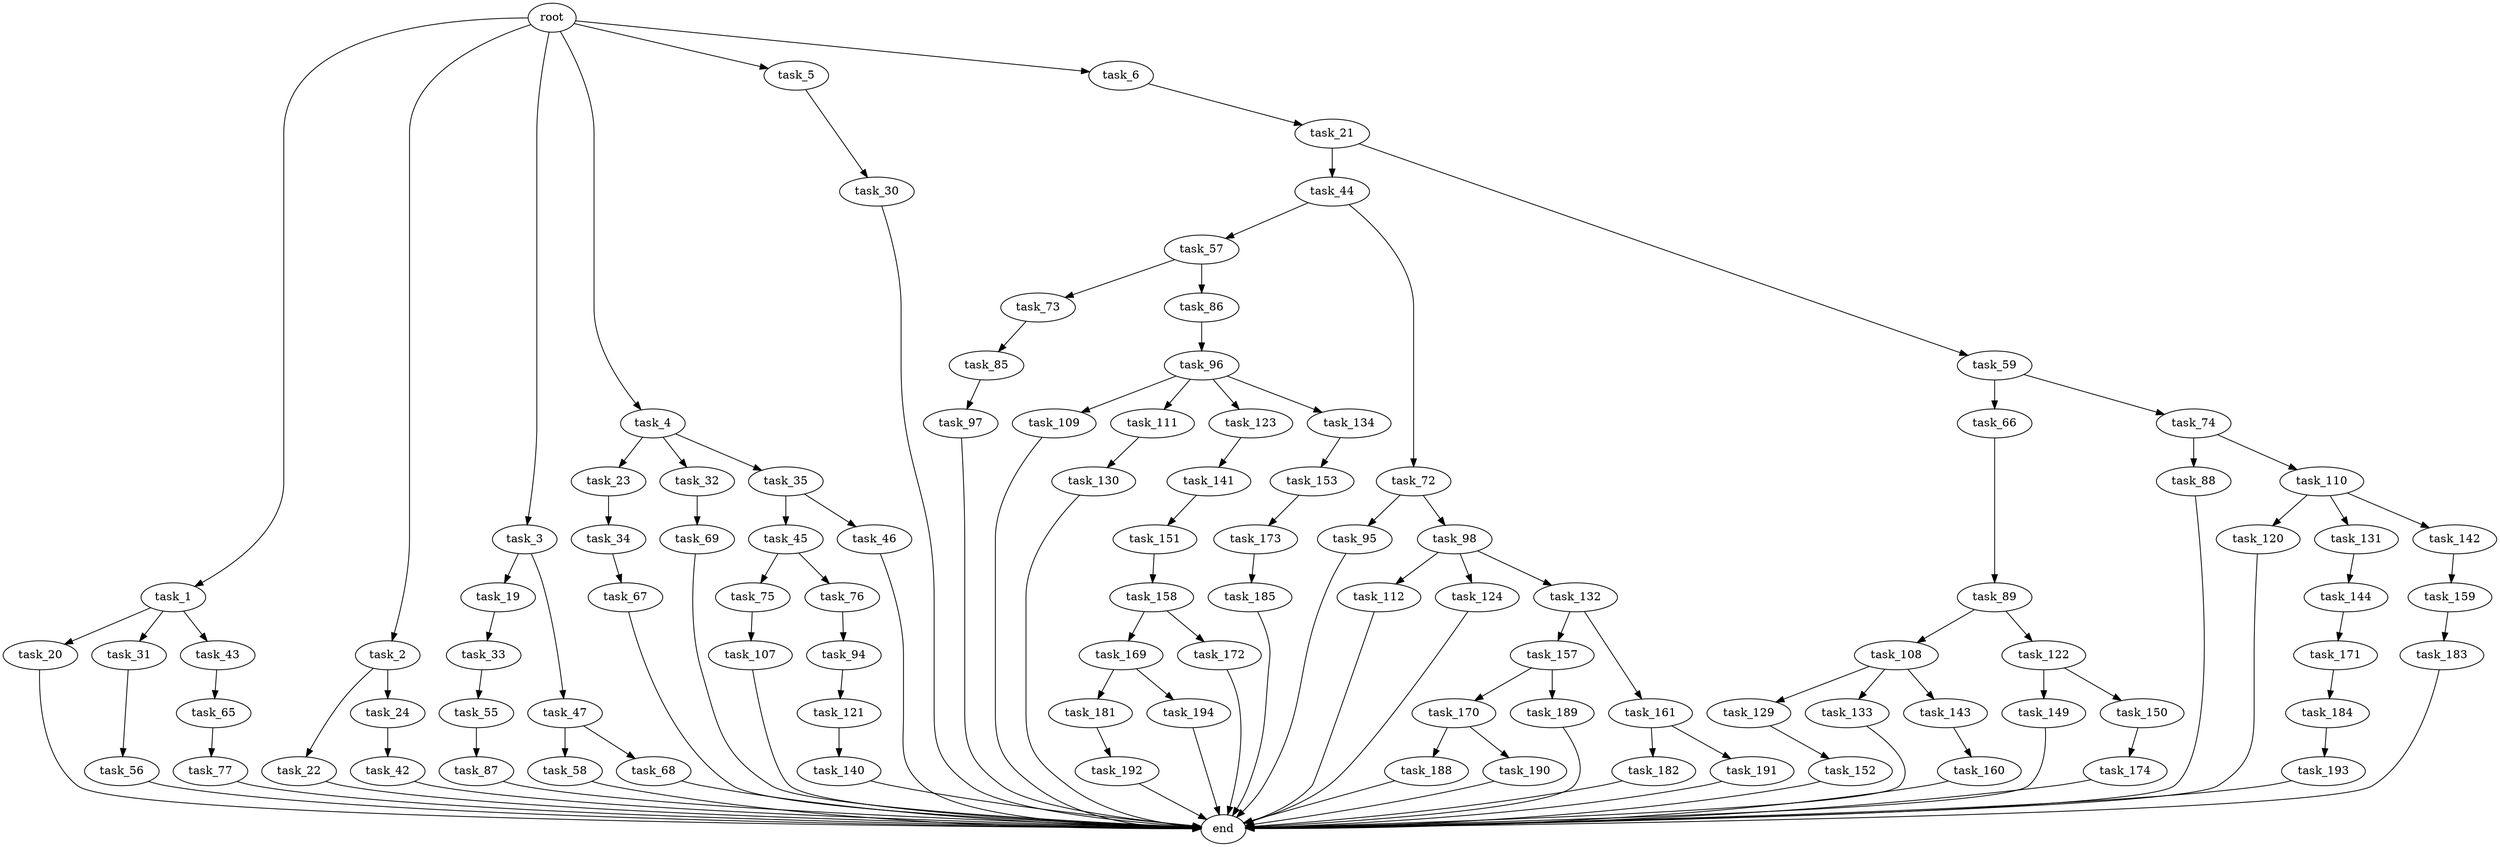 digraph G {
  root [size="0.000000"];
  task_1 [size="11207365566.000000"];
  task_2 [size="549755813888.000000"];
  task_3 [size="21051303908.000000"];
  task_4 [size="8589934592.000000"];
  task_5 [size="1416345124.000000"];
  task_6 [size="40207631487.000000"];
  task_19 [size="18412226911.000000"];
  task_20 [size="195555345091.000000"];
  task_21 [size="549755813888.000000"];
  task_22 [size="15482052792.000000"];
  task_23 [size="549755813888.000000"];
  task_24 [size="544924365201.000000"];
  task_30 [size="336478212024.000000"];
  task_31 [size="254261612610.000000"];
  task_32 [size="368293445632.000000"];
  task_33 [size="23001560169.000000"];
  task_34 [size="134217728000.000000"];
  task_35 [size="1073741824000.000000"];
  task_42 [size="32744570072.000000"];
  task_43 [size="737888022.000000"];
  task_44 [size="368293445632.000000"];
  task_45 [size="1016154767030.000000"];
  task_46 [size="660116929181.000000"];
  task_47 [size="6648173298.000000"];
  task_55 [size="28991029248.000000"];
  task_56 [size="368293445632.000000"];
  task_57 [size="2276342695.000000"];
  task_58 [size="13983882122.000000"];
  task_59 [size="379891538531.000000"];
  task_65 [size="16485392923.000000"];
  task_66 [size="212136791752.000000"];
  task_67 [size="8206430435.000000"];
  task_68 [size="368293445632.000000"];
  task_69 [size="35414563260.000000"];
  task_72 [size="24701775024.000000"];
  task_73 [size="329721893356.000000"];
  task_74 [size="5051466896.000000"];
  task_75 [size="1648329220.000000"];
  task_76 [size="8137347704.000000"];
  task_77 [size="782757789696.000000"];
  task_85 [size="549755813888.000000"];
  task_86 [size="123893135807.000000"];
  task_87 [size="13110727438.000000"];
  task_88 [size="28991029248.000000"];
  task_89 [size="100545395842.000000"];
  task_94 [size="13663016963.000000"];
  task_95 [size="8589934592.000000"];
  task_96 [size="134217728000.000000"];
  task_97 [size="5285280993.000000"];
  task_98 [size="100966360750.000000"];
  task_107 [size="25283483696.000000"];
  task_108 [size="547637873991.000000"];
  task_109 [size="782757789696.000000"];
  task_110 [size="11624224209.000000"];
  task_111 [size="108634386985.000000"];
  task_112 [size="28991029248.000000"];
  task_120 [size="231928233984.000000"];
  task_121 [size="1596023666.000000"];
  task_122 [size="1223638158.000000"];
  task_123 [size="283618883388.000000"];
  task_124 [size="49977170124.000000"];
  task_129 [size="6151824871.000000"];
  task_130 [size="782757789696.000000"];
  task_131 [size="1073741824000.000000"];
  task_132 [size="439888783868.000000"];
  task_133 [size="782757789696.000000"];
  task_134 [size="776920695.000000"];
  task_140 [size="850482990700.000000"];
  task_141 [size="134217728000.000000"];
  task_142 [size="627088878771.000000"];
  task_143 [size="500714992.000000"];
  task_144 [size="15566744452.000000"];
  task_149 [size="782757789696.000000"];
  task_150 [size="955150807.000000"];
  task_151 [size="782757789696.000000"];
  task_152 [size="3755553938.000000"];
  task_153 [size="549755813888.000000"];
  task_157 [size="202282708976.000000"];
  task_158 [size="42136245601.000000"];
  task_159 [size="2764928319.000000"];
  task_160 [size="10737234360.000000"];
  task_161 [size="109582646472.000000"];
  task_169 [size="7135894107.000000"];
  task_170 [size="17931547566.000000"];
  task_171 [size="549755813888.000000"];
  task_172 [size="112172169727.000000"];
  task_173 [size="12033889750.000000"];
  task_174 [size="8589934592.000000"];
  task_181 [size="671324431966.000000"];
  task_182 [size="368293445632.000000"];
  task_183 [size="793624634780.000000"];
  task_184 [size="19331507290.000000"];
  task_185 [size="690051272087.000000"];
  task_188 [size="467675226713.000000"];
  task_189 [size="368293445632.000000"];
  task_190 [size="7016311359.000000"];
  task_191 [size="10850551427.000000"];
  task_192 [size="289339566869.000000"];
  task_193 [size="18812900545.000000"];
  task_194 [size="378904192858.000000"];
  end [size="0.000000"];

  root -> task_1 [size="1.000000"];
  root -> task_2 [size="1.000000"];
  root -> task_3 [size="1.000000"];
  root -> task_4 [size="1.000000"];
  root -> task_5 [size="1.000000"];
  root -> task_6 [size="1.000000"];
  task_1 -> task_20 [size="301989888.000000"];
  task_1 -> task_31 [size="301989888.000000"];
  task_1 -> task_43 [size="301989888.000000"];
  task_2 -> task_22 [size="536870912.000000"];
  task_2 -> task_24 [size="536870912.000000"];
  task_3 -> task_19 [size="411041792.000000"];
  task_3 -> task_47 [size="411041792.000000"];
  task_4 -> task_23 [size="33554432.000000"];
  task_4 -> task_32 [size="33554432.000000"];
  task_4 -> task_35 [size="33554432.000000"];
  task_5 -> task_30 [size="33554432.000000"];
  task_6 -> task_21 [size="679477248.000000"];
  task_19 -> task_33 [size="411041792.000000"];
  task_20 -> end [size="1.000000"];
  task_21 -> task_44 [size="536870912.000000"];
  task_21 -> task_59 [size="536870912.000000"];
  task_22 -> end [size="1.000000"];
  task_23 -> task_34 [size="536870912.000000"];
  task_24 -> task_42 [size="411041792.000000"];
  task_30 -> end [size="1.000000"];
  task_31 -> task_56 [size="679477248.000000"];
  task_32 -> task_69 [size="411041792.000000"];
  task_33 -> task_55 [size="536870912.000000"];
  task_34 -> task_67 [size="209715200.000000"];
  task_35 -> task_45 [size="838860800.000000"];
  task_35 -> task_46 [size="838860800.000000"];
  task_42 -> end [size="1.000000"];
  task_43 -> task_65 [size="33554432.000000"];
  task_44 -> task_57 [size="411041792.000000"];
  task_44 -> task_72 [size="411041792.000000"];
  task_45 -> task_75 [size="838860800.000000"];
  task_45 -> task_76 [size="838860800.000000"];
  task_46 -> end [size="1.000000"];
  task_47 -> task_58 [size="536870912.000000"];
  task_47 -> task_68 [size="536870912.000000"];
  task_55 -> task_87 [size="75497472.000000"];
  task_56 -> end [size="1.000000"];
  task_57 -> task_73 [size="134217728.000000"];
  task_57 -> task_86 [size="134217728.000000"];
  task_58 -> end [size="1.000000"];
  task_59 -> task_66 [size="301989888.000000"];
  task_59 -> task_74 [size="301989888.000000"];
  task_65 -> task_77 [size="301989888.000000"];
  task_66 -> task_89 [size="411041792.000000"];
  task_67 -> end [size="1.000000"];
  task_68 -> end [size="1.000000"];
  task_69 -> end [size="1.000000"];
  task_72 -> task_95 [size="838860800.000000"];
  task_72 -> task_98 [size="838860800.000000"];
  task_73 -> task_85 [size="209715200.000000"];
  task_74 -> task_88 [size="411041792.000000"];
  task_74 -> task_110 [size="411041792.000000"];
  task_75 -> task_107 [size="33554432.000000"];
  task_76 -> task_94 [size="33554432.000000"];
  task_77 -> end [size="1.000000"];
  task_85 -> task_97 [size="536870912.000000"];
  task_86 -> task_96 [size="134217728.000000"];
  task_87 -> end [size="1.000000"];
  task_88 -> end [size="1.000000"];
  task_89 -> task_108 [size="134217728.000000"];
  task_89 -> task_122 [size="134217728.000000"];
  task_94 -> task_121 [size="301989888.000000"];
  task_95 -> end [size="1.000000"];
  task_96 -> task_109 [size="209715200.000000"];
  task_96 -> task_111 [size="209715200.000000"];
  task_96 -> task_123 [size="209715200.000000"];
  task_96 -> task_134 [size="209715200.000000"];
  task_97 -> end [size="1.000000"];
  task_98 -> task_112 [size="134217728.000000"];
  task_98 -> task_124 [size="134217728.000000"];
  task_98 -> task_132 [size="134217728.000000"];
  task_107 -> end [size="1.000000"];
  task_108 -> task_129 [size="411041792.000000"];
  task_108 -> task_133 [size="411041792.000000"];
  task_108 -> task_143 [size="411041792.000000"];
  task_109 -> end [size="1.000000"];
  task_110 -> task_120 [size="33554432.000000"];
  task_110 -> task_131 [size="33554432.000000"];
  task_110 -> task_142 [size="33554432.000000"];
  task_111 -> task_130 [size="411041792.000000"];
  task_112 -> end [size="1.000000"];
  task_120 -> end [size="1.000000"];
  task_121 -> task_140 [size="33554432.000000"];
  task_122 -> task_149 [size="33554432.000000"];
  task_122 -> task_150 [size="33554432.000000"];
  task_123 -> task_141 [size="411041792.000000"];
  task_124 -> end [size="1.000000"];
  task_129 -> task_152 [size="134217728.000000"];
  task_130 -> end [size="1.000000"];
  task_131 -> task_144 [size="838860800.000000"];
  task_132 -> task_157 [size="536870912.000000"];
  task_132 -> task_161 [size="536870912.000000"];
  task_133 -> end [size="1.000000"];
  task_134 -> task_153 [size="33554432.000000"];
  task_140 -> end [size="1.000000"];
  task_141 -> task_151 [size="209715200.000000"];
  task_142 -> task_159 [size="411041792.000000"];
  task_143 -> task_160 [size="33554432.000000"];
  task_144 -> task_171 [size="411041792.000000"];
  task_149 -> end [size="1.000000"];
  task_150 -> task_174 [size="33554432.000000"];
  task_151 -> task_158 [size="679477248.000000"];
  task_152 -> end [size="1.000000"];
  task_153 -> task_173 [size="536870912.000000"];
  task_157 -> task_170 [size="536870912.000000"];
  task_157 -> task_189 [size="536870912.000000"];
  task_158 -> task_169 [size="33554432.000000"];
  task_158 -> task_172 [size="33554432.000000"];
  task_159 -> task_183 [size="75497472.000000"];
  task_160 -> end [size="1.000000"];
  task_161 -> task_182 [size="209715200.000000"];
  task_161 -> task_191 [size="209715200.000000"];
  task_169 -> task_181 [size="411041792.000000"];
  task_169 -> task_194 [size="411041792.000000"];
  task_170 -> task_188 [size="33554432.000000"];
  task_170 -> task_190 [size="33554432.000000"];
  task_171 -> task_184 [size="536870912.000000"];
  task_172 -> end [size="1.000000"];
  task_173 -> task_185 [size="301989888.000000"];
  task_174 -> end [size="1.000000"];
  task_181 -> task_192 [size="838860800.000000"];
  task_182 -> end [size="1.000000"];
  task_183 -> end [size="1.000000"];
  task_184 -> task_193 [size="679477248.000000"];
  task_185 -> end [size="1.000000"];
  task_188 -> end [size="1.000000"];
  task_189 -> end [size="1.000000"];
  task_190 -> end [size="1.000000"];
  task_191 -> end [size="1.000000"];
  task_192 -> end [size="1.000000"];
  task_193 -> end [size="1.000000"];
  task_194 -> end [size="1.000000"];
}
